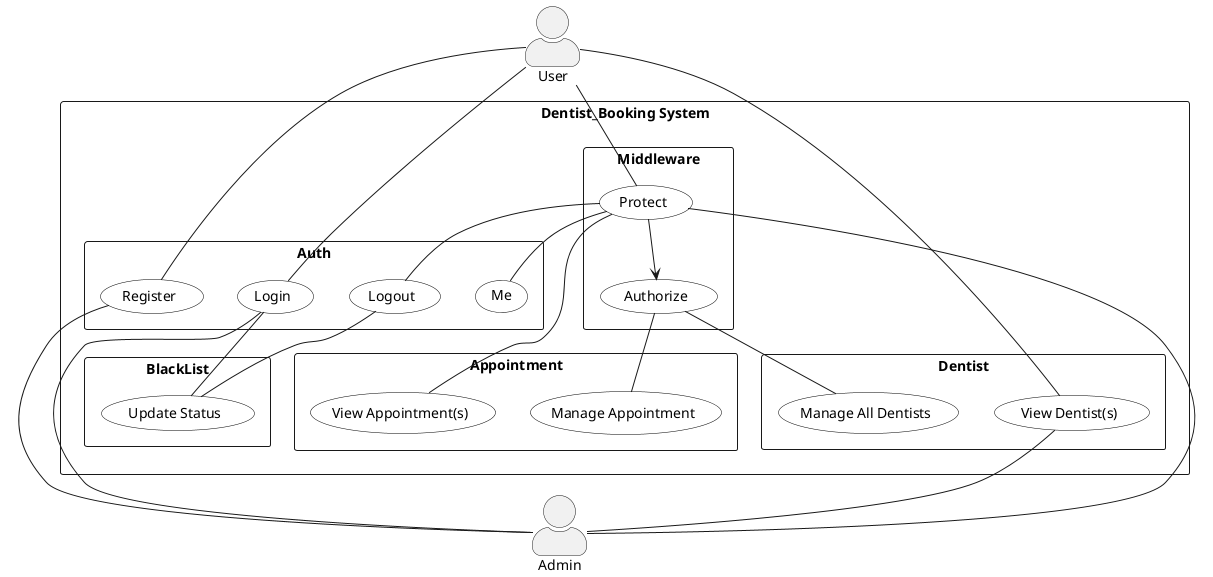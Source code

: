 @startuml

top to bottom direction

skinparam actorStyle awesome
skinparam usecase {
    BackgroundColor White
    BorderColor Black
}

actor User
rectangle "Dentist_Booking System" {
    rectangle "Dentist" {
        usecase "View Dentist(s)" as VD
        usecase "Manage All Dentists" as MAD
    }
    rectangle "Middleware" {
        usecase "Protect" as Protect
        usecase "Authorize" as Authorize
    }
    rectangle "Appointment" {
        usecase "View Appointment(s)" as VA
        usecase "Manage Appointment" as MA
    }
    rectangle "Auth" {
        usecase "Register" as Register
        usecase "Me" as Me
        usecase "Login" as Login
        usecase "Logout" as Logout
    }
    rectangle "BlackList" {
        usecase "Update Status" as UpdateStatus
    }
}

User -- VD
User -- Protect
User -- Register
User -- Login

Protect --> Authorize
Protect -- VA
Protect -- Logout
Protect -- Me

Authorize -- MAD
Authorize -- MA 

Login -- UpdateStatus
Logout -- UpdateStatus

actor Admin
VD -- Admin
Protect -- Admin
Register -- Admin
Login -- Admin

@enduml
